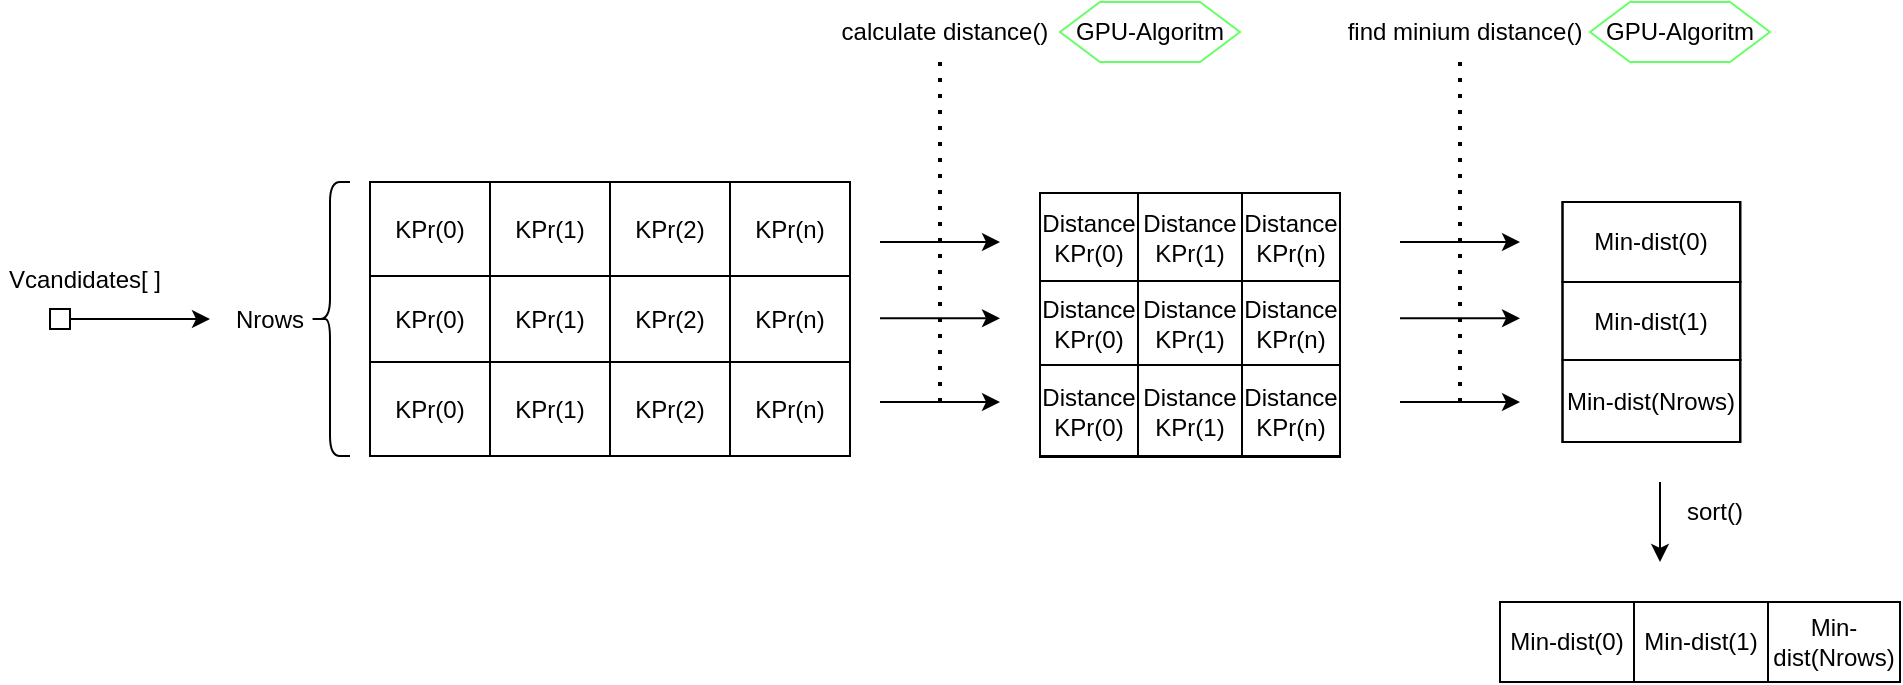 <mxfile version="24.2.3" type="device">
  <diagram name="Page-1" id="OdZcB8VeIf5t8aZ7XApL">
    <mxGraphModel dx="1195" dy="592" grid="0" gridSize="10" guides="1" tooltips="1" connect="1" arrows="1" fold="1" page="1" pageScale="1" pageWidth="1654" pageHeight="2336" math="0" shadow="0">
      <root>
        <mxCell id="0" />
        <mxCell id="1" parent="0" />
        <mxCell id="NXXbfyBp3kHqgqcvMXdh-1" value="" style="childLayout=tableLayout;recursiveResize=0;shadow=0;fillColor=none;" vertex="1" parent="1">
          <mxGeometry x="195" y="150" width="240" height="137" as="geometry" />
        </mxCell>
        <mxCell id="NXXbfyBp3kHqgqcvMXdh-2" value="" style="shape=tableRow;horizontal=0;startSize=0;swimlaneHead=0;swimlaneBody=0;top=0;left=0;bottom=0;right=0;dropTarget=0;collapsible=0;recursiveResize=0;expand=0;fontStyle=0;fillColor=none;strokeColor=inherit;" vertex="1" parent="NXXbfyBp3kHqgqcvMXdh-1">
          <mxGeometry width="240" height="47" as="geometry" />
        </mxCell>
        <mxCell id="NXXbfyBp3kHqgqcvMXdh-3" value="KPr(0)" style="connectable=0;recursiveResize=0;strokeColor=inherit;fillColor=none;align=center;whiteSpace=wrap;html=1;" vertex="1" parent="NXXbfyBp3kHqgqcvMXdh-2">
          <mxGeometry width="60" height="47" as="geometry">
            <mxRectangle width="60" height="47" as="alternateBounds" />
          </mxGeometry>
        </mxCell>
        <mxCell id="NXXbfyBp3kHqgqcvMXdh-4" value="KPr(1)" style="connectable=0;recursiveResize=0;strokeColor=inherit;fillColor=none;align=center;whiteSpace=wrap;html=1;" vertex="1" parent="NXXbfyBp3kHqgqcvMXdh-2">
          <mxGeometry x="60" width="60" height="47" as="geometry">
            <mxRectangle width="60" height="47" as="alternateBounds" />
          </mxGeometry>
        </mxCell>
        <mxCell id="NXXbfyBp3kHqgqcvMXdh-5" value="KPr(2)" style="connectable=0;recursiveResize=0;strokeColor=inherit;fillColor=none;align=center;whiteSpace=wrap;html=1;" vertex="1" parent="NXXbfyBp3kHqgqcvMXdh-2">
          <mxGeometry x="120" width="60" height="47" as="geometry">
            <mxRectangle width="60" height="47" as="alternateBounds" />
          </mxGeometry>
        </mxCell>
        <mxCell id="NXXbfyBp3kHqgqcvMXdh-22" value="KPr(n)" style="connectable=0;recursiveResize=0;strokeColor=inherit;fillColor=none;align=center;whiteSpace=wrap;html=1;" vertex="1" parent="NXXbfyBp3kHqgqcvMXdh-2">
          <mxGeometry x="180" width="60" height="47" as="geometry">
            <mxRectangle width="60" height="47" as="alternateBounds" />
          </mxGeometry>
        </mxCell>
        <mxCell id="NXXbfyBp3kHqgqcvMXdh-6" style="shape=tableRow;horizontal=0;startSize=0;swimlaneHead=0;swimlaneBody=0;top=0;left=0;bottom=0;right=0;dropTarget=0;collapsible=0;recursiveResize=0;expand=0;fontStyle=0;fillColor=none;strokeColor=inherit;" vertex="1" parent="NXXbfyBp3kHqgqcvMXdh-1">
          <mxGeometry y="47" width="240" height="43" as="geometry" />
        </mxCell>
        <mxCell id="NXXbfyBp3kHqgqcvMXdh-7" value="KPr(0)" style="connectable=0;recursiveResize=0;strokeColor=inherit;fillColor=none;align=center;whiteSpace=wrap;html=1;" vertex="1" parent="NXXbfyBp3kHqgqcvMXdh-6">
          <mxGeometry width="60" height="43" as="geometry">
            <mxRectangle width="60" height="43" as="alternateBounds" />
          </mxGeometry>
        </mxCell>
        <mxCell id="NXXbfyBp3kHqgqcvMXdh-8" value="KPr(1)" style="connectable=0;recursiveResize=0;strokeColor=inherit;fillColor=none;align=center;whiteSpace=wrap;html=1;" vertex="1" parent="NXXbfyBp3kHqgqcvMXdh-6">
          <mxGeometry x="60" width="60" height="43" as="geometry">
            <mxRectangle width="60" height="43" as="alternateBounds" />
          </mxGeometry>
        </mxCell>
        <mxCell id="NXXbfyBp3kHqgqcvMXdh-9" value="KPr(2)" style="connectable=0;recursiveResize=0;strokeColor=inherit;fillColor=none;align=center;whiteSpace=wrap;html=1;" vertex="1" parent="NXXbfyBp3kHqgqcvMXdh-6">
          <mxGeometry x="120" width="60" height="43" as="geometry">
            <mxRectangle width="60" height="43" as="alternateBounds" />
          </mxGeometry>
        </mxCell>
        <mxCell id="NXXbfyBp3kHqgqcvMXdh-23" value="KPr(n)" style="connectable=0;recursiveResize=0;strokeColor=inherit;fillColor=none;align=center;whiteSpace=wrap;html=1;" vertex="1" parent="NXXbfyBp3kHqgqcvMXdh-6">
          <mxGeometry x="180" width="60" height="43" as="geometry">
            <mxRectangle width="60" height="43" as="alternateBounds" />
          </mxGeometry>
        </mxCell>
        <mxCell id="NXXbfyBp3kHqgqcvMXdh-10" style="shape=tableRow;horizontal=0;startSize=0;swimlaneHead=0;swimlaneBody=0;top=0;left=0;bottom=0;right=0;dropTarget=0;collapsible=0;recursiveResize=0;expand=0;fontStyle=0;fillColor=none;strokeColor=inherit;" vertex="1" parent="NXXbfyBp3kHqgqcvMXdh-1">
          <mxGeometry y="90" width="240" height="47" as="geometry" />
        </mxCell>
        <mxCell id="NXXbfyBp3kHqgqcvMXdh-11" value="KPr(0)" style="connectable=0;recursiveResize=0;strokeColor=inherit;fillColor=none;align=center;whiteSpace=wrap;html=1;" vertex="1" parent="NXXbfyBp3kHqgqcvMXdh-10">
          <mxGeometry width="60" height="47" as="geometry">
            <mxRectangle width="60" height="47" as="alternateBounds" />
          </mxGeometry>
        </mxCell>
        <mxCell id="NXXbfyBp3kHqgqcvMXdh-12" value="KPr(1)" style="connectable=0;recursiveResize=0;strokeColor=inherit;fillColor=none;align=center;whiteSpace=wrap;html=1;" vertex="1" parent="NXXbfyBp3kHqgqcvMXdh-10">
          <mxGeometry x="60" width="60" height="47" as="geometry">
            <mxRectangle width="60" height="47" as="alternateBounds" />
          </mxGeometry>
        </mxCell>
        <mxCell id="NXXbfyBp3kHqgqcvMXdh-13" value="KPr(2)" style="connectable=0;recursiveResize=0;strokeColor=inherit;fillColor=none;align=center;whiteSpace=wrap;html=1;" vertex="1" parent="NXXbfyBp3kHqgqcvMXdh-10">
          <mxGeometry x="120" width="60" height="47" as="geometry">
            <mxRectangle width="60" height="47" as="alternateBounds" />
          </mxGeometry>
        </mxCell>
        <mxCell id="NXXbfyBp3kHqgqcvMXdh-24" value="KPr(n)" style="connectable=0;recursiveResize=0;strokeColor=inherit;fillColor=none;align=center;whiteSpace=wrap;html=1;" vertex="1" parent="NXXbfyBp3kHqgqcvMXdh-10">
          <mxGeometry x="180" width="60" height="47" as="geometry">
            <mxRectangle width="60" height="47" as="alternateBounds" />
          </mxGeometry>
        </mxCell>
        <mxCell id="NXXbfyBp3kHqgqcvMXdh-33" style="edgeStyle=orthogonalEdgeStyle;rounded=0;orthogonalLoop=1;jettySize=auto;html=1;exitX=1;exitY=0.5;exitDx=0;exitDy=0;" edge="1" parent="1" source="NXXbfyBp3kHqgqcvMXdh-27" target="NXXbfyBp3kHqgqcvMXdh-41">
          <mxGeometry relative="1" as="geometry">
            <mxPoint x="125" y="219" as="targetPoint" />
          </mxGeometry>
        </mxCell>
        <mxCell id="NXXbfyBp3kHqgqcvMXdh-27" value="" style="whiteSpace=wrap;html=1;aspect=fixed;" vertex="1" parent="1">
          <mxGeometry x="35" y="213.5" width="10" height="10" as="geometry" />
        </mxCell>
        <mxCell id="NXXbfyBp3kHqgqcvMXdh-30" value="Vcandidates[ ]" style="text;html=1;align=center;verticalAlign=middle;whiteSpace=wrap;rounded=0;" vertex="1" parent="1">
          <mxGeometry x="10" y="183.5" width="85" height="30" as="geometry" />
        </mxCell>
        <mxCell id="NXXbfyBp3kHqgqcvMXdh-40" value="" style="shape=curlyBracket;whiteSpace=wrap;html=1;rounded=1;labelPosition=left;verticalLabelPosition=middle;align=right;verticalAlign=middle;" vertex="1" parent="1">
          <mxGeometry x="165" y="150" width="20" height="137" as="geometry" />
        </mxCell>
        <mxCell id="NXXbfyBp3kHqgqcvMXdh-41" value="Nrows" style="text;html=1;align=center;verticalAlign=middle;whiteSpace=wrap;rounded=0;" vertex="1" parent="1">
          <mxGeometry x="115" y="203.5" width="60" height="30" as="geometry" />
        </mxCell>
        <mxCell id="NXXbfyBp3kHqgqcvMXdh-42" value="" style="endArrow=classic;html=1;rounded=0;" edge="1" parent="1">
          <mxGeometry width="50" height="50" relative="1" as="geometry">
            <mxPoint x="450" y="180" as="sourcePoint" />
            <mxPoint x="510" y="180" as="targetPoint" />
          </mxGeometry>
        </mxCell>
        <mxCell id="NXXbfyBp3kHqgqcvMXdh-43" value="" style="endArrow=classic;html=1;rounded=0;" edge="1" parent="1">
          <mxGeometry width="50" height="50" relative="1" as="geometry">
            <mxPoint x="450" y="218.16" as="sourcePoint" />
            <mxPoint x="510" y="218.16" as="targetPoint" />
          </mxGeometry>
        </mxCell>
        <mxCell id="NXXbfyBp3kHqgqcvMXdh-44" value="" style="endArrow=classic;html=1;rounded=0;" edge="1" parent="1">
          <mxGeometry width="50" height="50" relative="1" as="geometry">
            <mxPoint x="450" y="260" as="sourcePoint" />
            <mxPoint x="510" y="260" as="targetPoint" />
          </mxGeometry>
        </mxCell>
        <mxCell id="NXXbfyBp3kHqgqcvMXdh-45" value="" style="endArrow=none;dashed=1;html=1;dashPattern=1 3;strokeWidth=2;rounded=0;" edge="1" parent="1">
          <mxGeometry width="50" height="50" relative="1" as="geometry">
            <mxPoint x="480" y="260" as="sourcePoint" />
            <mxPoint x="480" y="90" as="targetPoint" />
          </mxGeometry>
        </mxCell>
        <mxCell id="NXXbfyBp3kHqgqcvMXdh-46" value="calculate distance()" style="text;html=1;align=center;verticalAlign=middle;whiteSpace=wrap;rounded=0;" vertex="1" parent="1">
          <mxGeometry x="420" y="60" width="125" height="30" as="geometry" />
        </mxCell>
        <mxCell id="NXXbfyBp3kHqgqcvMXdh-47" value="GPU-Algoritm" style="shape=hexagon;perimeter=hexagonPerimeter2;whiteSpace=wrap;html=1;fixedSize=1;strokeColor=#66FF66;" vertex="1" parent="1">
          <mxGeometry x="540" y="60" width="90" height="30" as="geometry" />
        </mxCell>
        <mxCell id="NXXbfyBp3kHqgqcvMXdh-54" value="" style="childLayout=tableLayout;recursiveResize=0;shadow=0;fillColor=none;" vertex="1" parent="1">
          <mxGeometry x="530" y="155.5" width="150" height="131.5" as="geometry" />
        </mxCell>
        <mxCell id="NXXbfyBp3kHqgqcvMXdh-55" value="" style="shape=tableRow;horizontal=0;startSize=0;swimlaneHead=0;swimlaneBody=0;top=0;left=0;bottom=0;right=0;dropTarget=0;collapsible=0;recursiveResize=0;expand=0;fontStyle=0;fillColor=none;strokeColor=inherit;" vertex="1" parent="NXXbfyBp3kHqgqcvMXdh-54">
          <mxGeometry width="150" height="44" as="geometry" />
        </mxCell>
        <mxCell id="NXXbfyBp3kHqgqcvMXdh-56" value="&lt;div&gt;Distance&lt;/div&gt;&lt;div&gt;KPr(0)&lt;br&gt;&lt;/div&gt;" style="connectable=0;recursiveResize=0;strokeColor=inherit;fillColor=none;align=center;whiteSpace=wrap;html=1;" vertex="1" parent="NXXbfyBp3kHqgqcvMXdh-55">
          <mxGeometry width="49" height="44" as="geometry">
            <mxRectangle width="49" height="44" as="alternateBounds" />
          </mxGeometry>
        </mxCell>
        <mxCell id="NXXbfyBp3kHqgqcvMXdh-57" value="&lt;div&gt;Distance&lt;/div&gt;&lt;div&gt;KPr(1)&lt;br&gt;&lt;/div&gt;" style="connectable=0;recursiveResize=0;strokeColor=inherit;fillColor=none;align=center;whiteSpace=wrap;html=1;" vertex="1" parent="NXXbfyBp3kHqgqcvMXdh-55">
          <mxGeometry x="49" width="52" height="44" as="geometry">
            <mxRectangle width="52" height="44" as="alternateBounds" />
          </mxGeometry>
        </mxCell>
        <mxCell id="NXXbfyBp3kHqgqcvMXdh-58" value="&lt;div&gt;Distance&lt;/div&gt;&lt;div&gt;KPr(n)&lt;br&gt;&lt;/div&gt;" style="connectable=0;recursiveResize=0;strokeColor=inherit;fillColor=none;align=center;whiteSpace=wrap;html=1;" vertex="1" parent="NXXbfyBp3kHqgqcvMXdh-55">
          <mxGeometry x="101" width="49" height="44" as="geometry">
            <mxRectangle width="49" height="44" as="alternateBounds" />
          </mxGeometry>
        </mxCell>
        <mxCell id="NXXbfyBp3kHqgqcvMXdh-59" style="shape=tableRow;horizontal=0;startSize=0;swimlaneHead=0;swimlaneBody=0;top=0;left=0;bottom=0;right=0;dropTarget=0;collapsible=0;recursiveResize=0;expand=0;fontStyle=0;fillColor=none;strokeColor=inherit;" vertex="1" parent="NXXbfyBp3kHqgqcvMXdh-54">
          <mxGeometry y="44" width="150" height="42" as="geometry" />
        </mxCell>
        <mxCell id="NXXbfyBp3kHqgqcvMXdh-60" value="&lt;div&gt;Distance&lt;/div&gt;&lt;div&gt;KPr(0)&lt;br&gt;&lt;/div&gt;" style="connectable=0;recursiveResize=0;strokeColor=inherit;fillColor=none;align=center;whiteSpace=wrap;html=1;" vertex="1" parent="NXXbfyBp3kHqgqcvMXdh-59">
          <mxGeometry width="49" height="42" as="geometry">
            <mxRectangle width="49" height="42" as="alternateBounds" />
          </mxGeometry>
        </mxCell>
        <mxCell id="NXXbfyBp3kHqgqcvMXdh-61" value="&lt;div&gt;Distance&lt;/div&gt;&lt;div&gt;KPr(1)&lt;br&gt;&lt;/div&gt;" style="connectable=0;recursiveResize=0;strokeColor=inherit;fillColor=none;align=center;whiteSpace=wrap;html=1;" vertex="1" parent="NXXbfyBp3kHqgqcvMXdh-59">
          <mxGeometry x="49" width="52" height="42" as="geometry">
            <mxRectangle width="52" height="42" as="alternateBounds" />
          </mxGeometry>
        </mxCell>
        <mxCell id="NXXbfyBp3kHqgqcvMXdh-62" value="&lt;div&gt;Distance&lt;/div&gt;&lt;div&gt;KPr(n)&lt;br&gt;&lt;/div&gt;" style="connectable=0;recursiveResize=0;strokeColor=inherit;fillColor=none;align=center;whiteSpace=wrap;html=1;" vertex="1" parent="NXXbfyBp3kHqgqcvMXdh-59">
          <mxGeometry x="101" width="49" height="42" as="geometry">
            <mxRectangle width="49" height="42" as="alternateBounds" />
          </mxGeometry>
        </mxCell>
        <mxCell id="NXXbfyBp3kHqgqcvMXdh-63" style="shape=tableRow;horizontal=0;startSize=0;swimlaneHead=0;swimlaneBody=0;top=0;left=0;bottom=0;right=0;dropTarget=0;collapsible=0;recursiveResize=0;expand=0;fontStyle=0;fillColor=none;strokeColor=inherit;" vertex="1" parent="NXXbfyBp3kHqgqcvMXdh-54">
          <mxGeometry y="86" width="150" height="46" as="geometry" />
        </mxCell>
        <mxCell id="NXXbfyBp3kHqgqcvMXdh-64" value="&lt;div&gt;Distance&lt;/div&gt;&lt;div&gt;KPr(0)&lt;br&gt;&lt;/div&gt;" style="connectable=0;recursiveResize=0;strokeColor=inherit;fillColor=none;align=center;whiteSpace=wrap;html=1;" vertex="1" parent="NXXbfyBp3kHqgqcvMXdh-63">
          <mxGeometry width="49" height="46" as="geometry">
            <mxRectangle width="49" height="46" as="alternateBounds" />
          </mxGeometry>
        </mxCell>
        <mxCell id="NXXbfyBp3kHqgqcvMXdh-65" value="&lt;div&gt;Distance&lt;/div&gt;&lt;div&gt;KPr(1)&lt;br&gt;&lt;/div&gt;" style="connectable=0;recursiveResize=0;strokeColor=inherit;fillColor=none;align=center;whiteSpace=wrap;html=1;" vertex="1" parent="NXXbfyBp3kHqgqcvMXdh-63">
          <mxGeometry x="49" width="52" height="46" as="geometry">
            <mxRectangle width="52" height="46" as="alternateBounds" />
          </mxGeometry>
        </mxCell>
        <mxCell id="NXXbfyBp3kHqgqcvMXdh-66" value="&lt;div&gt;Distance&lt;/div&gt;&lt;div&gt;KPr(n)&lt;br&gt;&lt;/div&gt;" style="connectable=0;recursiveResize=0;strokeColor=inherit;fillColor=none;align=center;whiteSpace=wrap;html=1;" vertex="1" parent="NXXbfyBp3kHqgqcvMXdh-63">
          <mxGeometry x="101" width="49" height="46" as="geometry">
            <mxRectangle width="49" height="46" as="alternateBounds" />
          </mxGeometry>
        </mxCell>
        <mxCell id="NXXbfyBp3kHqgqcvMXdh-71" value="" style="endArrow=classic;html=1;rounded=0;" edge="1" parent="1">
          <mxGeometry width="50" height="50" relative="1" as="geometry">
            <mxPoint x="710" y="180" as="sourcePoint" />
            <mxPoint x="770" y="180" as="targetPoint" />
          </mxGeometry>
        </mxCell>
        <mxCell id="NXXbfyBp3kHqgqcvMXdh-72" value="" style="endArrow=classic;html=1;rounded=0;" edge="1" parent="1">
          <mxGeometry width="50" height="50" relative="1" as="geometry">
            <mxPoint x="710" y="218.16" as="sourcePoint" />
            <mxPoint x="770" y="218.16" as="targetPoint" />
          </mxGeometry>
        </mxCell>
        <mxCell id="NXXbfyBp3kHqgqcvMXdh-73" value="" style="endArrow=classic;html=1;rounded=0;" edge="1" parent="1">
          <mxGeometry width="50" height="50" relative="1" as="geometry">
            <mxPoint x="710" y="260" as="sourcePoint" />
            <mxPoint x="770" y="260" as="targetPoint" />
          </mxGeometry>
        </mxCell>
        <mxCell id="NXXbfyBp3kHqgqcvMXdh-74" value="" style="endArrow=none;dashed=1;html=1;dashPattern=1 3;strokeWidth=2;rounded=0;" edge="1" parent="1">
          <mxGeometry width="50" height="50" relative="1" as="geometry">
            <mxPoint x="740" y="260" as="sourcePoint" />
            <mxPoint x="740" y="90" as="targetPoint" />
          </mxGeometry>
        </mxCell>
        <mxCell id="NXXbfyBp3kHqgqcvMXdh-75" value="find minium distance()" style="text;html=1;align=center;verticalAlign=middle;whiteSpace=wrap;rounded=0;" vertex="1" parent="1">
          <mxGeometry x="680" y="60" width="125" height="30" as="geometry" />
        </mxCell>
        <mxCell id="NXXbfyBp3kHqgqcvMXdh-76" value="GPU-Algoritm" style="shape=hexagon;perimeter=hexagonPerimeter2;whiteSpace=wrap;html=1;fixedSize=1;strokeColor=#66FF66;" vertex="1" parent="1">
          <mxGeometry x="805" y="60" width="90" height="30" as="geometry" />
        </mxCell>
        <mxCell id="NXXbfyBp3kHqgqcvMXdh-77" value="" style="childLayout=tableLayout;recursiveResize=0;shadow=0;fillColor=none;" vertex="1" parent="1">
          <mxGeometry x="791.25" y="160" width="88.75" height="120" as="geometry" />
        </mxCell>
        <mxCell id="NXXbfyBp3kHqgqcvMXdh-78" value="" style="shape=tableRow;horizontal=0;startSize=0;swimlaneHead=0;swimlaneBody=0;top=0;left=0;bottom=0;right=0;dropTarget=0;collapsible=0;recursiveResize=0;expand=0;fontStyle=0;fillColor=none;strokeColor=inherit;" vertex="1" parent="NXXbfyBp3kHqgqcvMXdh-77">
          <mxGeometry width="88.75" height="40" as="geometry" />
        </mxCell>
        <mxCell id="NXXbfyBp3kHqgqcvMXdh-79" value="Min-dist(0)" style="connectable=0;recursiveResize=0;strokeColor=inherit;fillColor=none;align=center;whiteSpace=wrap;html=1;" vertex="1" parent="NXXbfyBp3kHqgqcvMXdh-78">
          <mxGeometry width="89" height="40" as="geometry">
            <mxRectangle width="89" height="40" as="alternateBounds" />
          </mxGeometry>
        </mxCell>
        <mxCell id="NXXbfyBp3kHqgqcvMXdh-82" style="shape=tableRow;horizontal=0;startSize=0;swimlaneHead=0;swimlaneBody=0;top=0;left=0;bottom=0;right=0;dropTarget=0;collapsible=0;recursiveResize=0;expand=0;fontStyle=0;fillColor=none;strokeColor=inherit;" vertex="1" parent="NXXbfyBp3kHqgqcvMXdh-77">
          <mxGeometry y="40" width="88.75" height="39" as="geometry" />
        </mxCell>
        <mxCell id="NXXbfyBp3kHqgqcvMXdh-83" value="Min-dist(1)" style="connectable=0;recursiveResize=0;strokeColor=inherit;fillColor=none;align=center;whiteSpace=wrap;html=1;" vertex="1" parent="NXXbfyBp3kHqgqcvMXdh-82">
          <mxGeometry width="89" height="39" as="geometry">
            <mxRectangle width="89" height="39" as="alternateBounds" />
          </mxGeometry>
        </mxCell>
        <mxCell id="NXXbfyBp3kHqgqcvMXdh-86" style="shape=tableRow;horizontal=0;startSize=0;swimlaneHead=0;swimlaneBody=0;top=0;left=0;bottom=0;right=0;dropTarget=0;collapsible=0;recursiveResize=0;expand=0;fontStyle=0;fillColor=none;strokeColor=inherit;" vertex="1" parent="NXXbfyBp3kHqgqcvMXdh-77">
          <mxGeometry y="79" width="88.75" height="41" as="geometry" />
        </mxCell>
        <mxCell id="NXXbfyBp3kHqgqcvMXdh-87" value="Min-dist(Nrows)" style="connectable=0;recursiveResize=0;strokeColor=inherit;fillColor=none;align=center;whiteSpace=wrap;html=1;" vertex="1" parent="NXXbfyBp3kHqgqcvMXdh-86">
          <mxGeometry width="89" height="41" as="geometry">
            <mxRectangle width="89" height="41" as="alternateBounds" />
          </mxGeometry>
        </mxCell>
        <mxCell id="NXXbfyBp3kHqgqcvMXdh-90" value="" style="endArrow=classic;html=1;rounded=0;" edge="1" parent="1">
          <mxGeometry width="50" height="50" relative="1" as="geometry">
            <mxPoint x="840" y="300" as="sourcePoint" />
            <mxPoint x="840" y="340" as="targetPoint" />
          </mxGeometry>
        </mxCell>
        <mxCell id="NXXbfyBp3kHqgqcvMXdh-91" value="sort()" style="text;html=1;align=center;verticalAlign=middle;whiteSpace=wrap;rounded=0;" vertex="1" parent="1">
          <mxGeometry x="805" y="300" width="125" height="30" as="geometry" />
        </mxCell>
        <mxCell id="NXXbfyBp3kHqgqcvMXdh-92" value="" style="childLayout=tableLayout;recursiveResize=0;shadow=0;fillColor=none;" vertex="1" parent="1">
          <mxGeometry x="760" y="360" width="200" height="40" as="geometry" />
        </mxCell>
        <mxCell id="NXXbfyBp3kHqgqcvMXdh-114" style="shape=tableRow;horizontal=0;startSize=0;swimlaneHead=0;swimlaneBody=0;top=0;left=0;bottom=0;right=0;dropTarget=0;collapsible=0;recursiveResize=0;expand=0;fontStyle=0;fillColor=none;strokeColor=inherit;" vertex="1" parent="NXXbfyBp3kHqgqcvMXdh-92">
          <mxGeometry width="200" height="40" as="geometry" />
        </mxCell>
        <mxCell id="NXXbfyBp3kHqgqcvMXdh-115" value="Min-dist(0)" style="connectable=0;recursiveResize=0;strokeColor=inherit;fillColor=none;align=center;whiteSpace=wrap;html=1;" vertex="1" parent="NXXbfyBp3kHqgqcvMXdh-114">
          <mxGeometry width="67" height="40" as="geometry">
            <mxRectangle width="67" height="40" as="alternateBounds" />
          </mxGeometry>
        </mxCell>
        <mxCell id="NXXbfyBp3kHqgqcvMXdh-120" value="Min-dist(1)" style="connectable=0;recursiveResize=0;strokeColor=inherit;fillColor=none;align=center;whiteSpace=wrap;html=1;" vertex="1" parent="NXXbfyBp3kHqgqcvMXdh-114">
          <mxGeometry x="67" width="67" height="40" as="geometry">
            <mxRectangle width="67" height="40" as="alternateBounds" />
          </mxGeometry>
        </mxCell>
        <mxCell id="NXXbfyBp3kHqgqcvMXdh-121" value="Min-dist(Nrows)" style="connectable=0;recursiveResize=0;strokeColor=inherit;fillColor=none;align=center;whiteSpace=wrap;html=1;" vertex="1" parent="NXXbfyBp3kHqgqcvMXdh-114">
          <mxGeometry x="134" width="66" height="40" as="geometry">
            <mxRectangle width="66" height="40" as="alternateBounds" />
          </mxGeometry>
        </mxCell>
      </root>
    </mxGraphModel>
  </diagram>
</mxfile>
